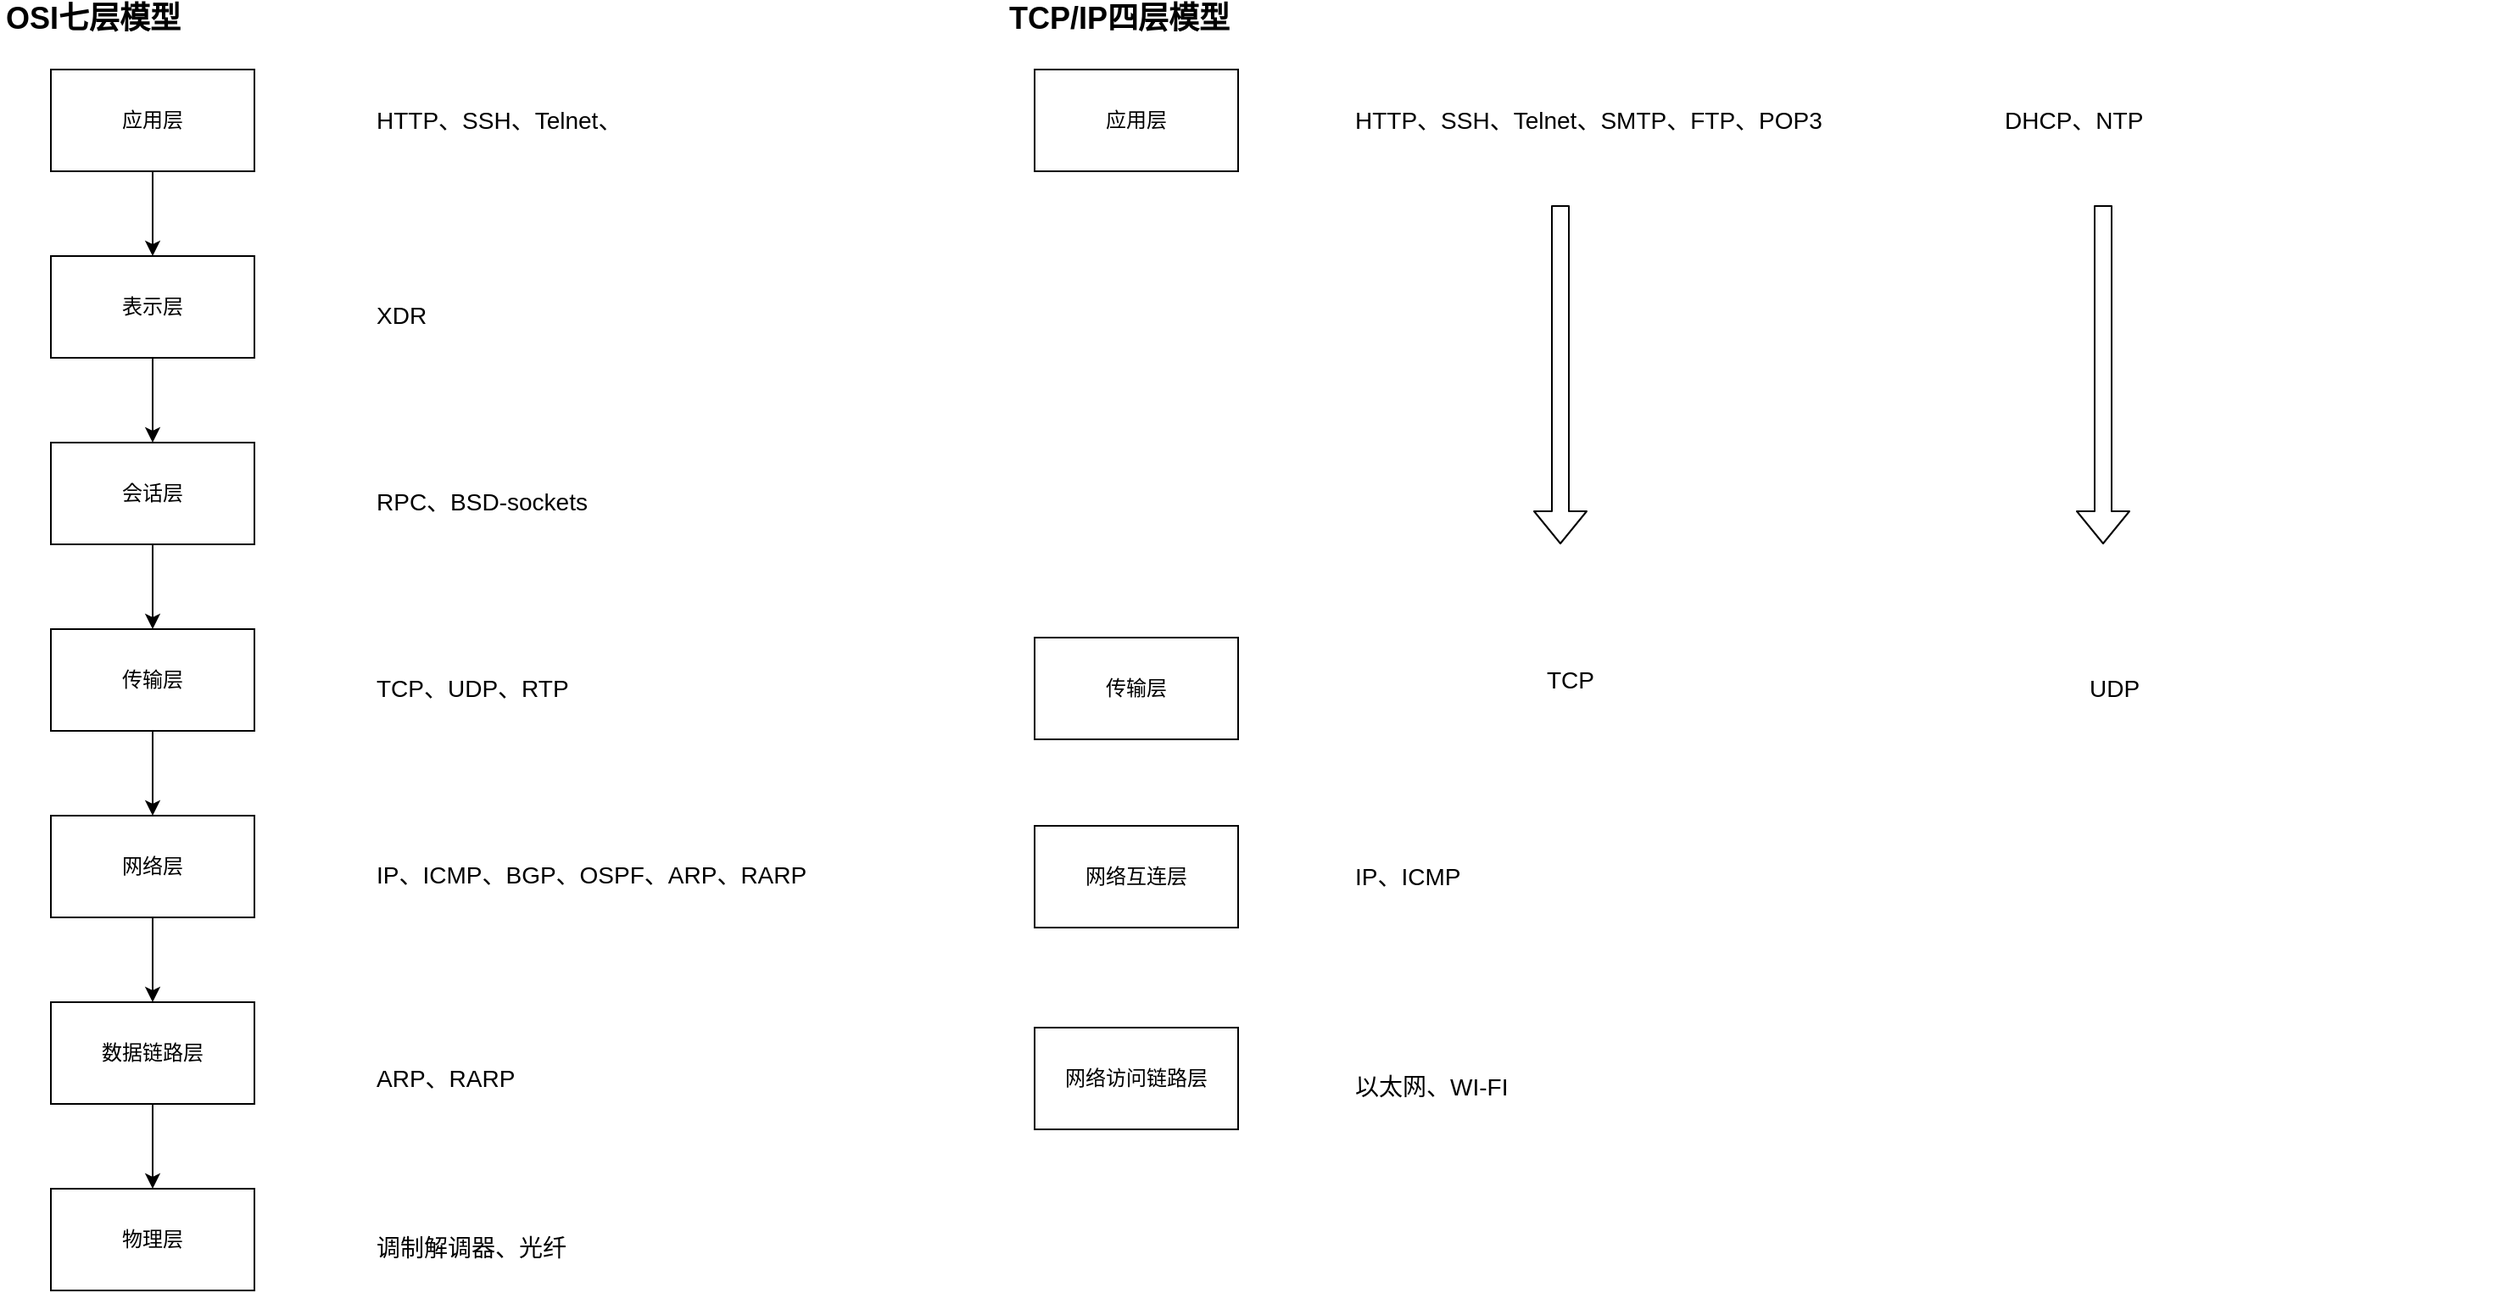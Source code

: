 <mxfile version="15.2.1" type="device"><diagram id="RPf6Lk6G-ce5Dbjb_2Ly" name="Page-1"><mxGraphModel dx="1186" dy="687" grid="1" gridSize="10" guides="1" tooltips="1" connect="1" arrows="1" fold="1" page="1" pageScale="1" pageWidth="827" pageHeight="1169" math="0" shadow="0"><root><mxCell id="0"/><mxCell id="1" parent="0"/><mxCell id="HzCxuVtbdidVsOafzZc4-3" value="" style="edgeStyle=orthogonalEdgeStyle;rounded=0;orthogonalLoop=1;jettySize=auto;html=1;" edge="1" parent="1" source="HzCxuVtbdidVsOafzZc4-1" target="HzCxuVtbdidVsOafzZc4-2"><mxGeometry relative="1" as="geometry"/></mxCell><mxCell id="HzCxuVtbdidVsOafzZc4-1" value="应用层" style="rounded=0;whiteSpace=wrap;html=1;" vertex="1" parent="1"><mxGeometry x="60" y="100" width="120" height="60" as="geometry"/></mxCell><mxCell id="HzCxuVtbdidVsOafzZc4-5" value="" style="edgeStyle=orthogonalEdgeStyle;rounded=0;orthogonalLoop=1;jettySize=auto;html=1;" edge="1" parent="1" source="HzCxuVtbdidVsOafzZc4-2" target="HzCxuVtbdidVsOafzZc4-4"><mxGeometry relative="1" as="geometry"/></mxCell><mxCell id="HzCxuVtbdidVsOafzZc4-2" value="表示层" style="rounded=0;whiteSpace=wrap;html=1;" vertex="1" parent="1"><mxGeometry x="60" y="210" width="120" height="60" as="geometry"/></mxCell><mxCell id="HzCxuVtbdidVsOafzZc4-7" value="" style="edgeStyle=orthogonalEdgeStyle;rounded=0;orthogonalLoop=1;jettySize=auto;html=1;" edge="1" parent="1" source="HzCxuVtbdidVsOafzZc4-4" target="HzCxuVtbdidVsOafzZc4-6"><mxGeometry relative="1" as="geometry"/></mxCell><mxCell id="HzCxuVtbdidVsOafzZc4-4" value="会话层" style="rounded=0;whiteSpace=wrap;html=1;" vertex="1" parent="1"><mxGeometry x="60" y="320" width="120" height="60" as="geometry"/></mxCell><mxCell id="HzCxuVtbdidVsOafzZc4-9" value="" style="edgeStyle=orthogonalEdgeStyle;rounded=0;orthogonalLoop=1;jettySize=auto;html=1;" edge="1" parent="1" source="HzCxuVtbdidVsOafzZc4-6" target="HzCxuVtbdidVsOafzZc4-8"><mxGeometry relative="1" as="geometry"/></mxCell><mxCell id="HzCxuVtbdidVsOafzZc4-6" value="传输层" style="rounded=0;whiteSpace=wrap;html=1;" vertex="1" parent="1"><mxGeometry x="60" y="430" width="120" height="60" as="geometry"/></mxCell><mxCell id="HzCxuVtbdidVsOafzZc4-11" value="" style="edgeStyle=orthogonalEdgeStyle;rounded=0;orthogonalLoop=1;jettySize=auto;html=1;" edge="1" parent="1" source="HzCxuVtbdidVsOafzZc4-8" target="HzCxuVtbdidVsOafzZc4-10"><mxGeometry relative="1" as="geometry"/></mxCell><mxCell id="HzCxuVtbdidVsOafzZc4-8" value="网络层" style="rounded=0;whiteSpace=wrap;html=1;" vertex="1" parent="1"><mxGeometry x="60" y="540" width="120" height="60" as="geometry"/></mxCell><mxCell id="HzCxuVtbdidVsOafzZc4-13" value="" style="edgeStyle=orthogonalEdgeStyle;rounded=0;orthogonalLoop=1;jettySize=auto;html=1;" edge="1" parent="1" source="HzCxuVtbdidVsOafzZc4-10" target="HzCxuVtbdidVsOafzZc4-12"><mxGeometry relative="1" as="geometry"/></mxCell><mxCell id="HzCxuVtbdidVsOafzZc4-10" value="数据链路层" style="rounded=0;whiteSpace=wrap;html=1;" vertex="1" parent="1"><mxGeometry x="60" y="650" width="120" height="60" as="geometry"/></mxCell><mxCell id="HzCxuVtbdidVsOafzZc4-12" value="物理层" style="rounded=0;whiteSpace=wrap;html=1;" vertex="1" parent="1"><mxGeometry x="60" y="760" width="120" height="60" as="geometry"/></mxCell><mxCell id="HzCxuVtbdidVsOafzZc4-14" value="&lt;b&gt;&lt;font style=&quot;font-size: 18px&quot;&gt;OSI七层模型&lt;/font&gt;&lt;/b&gt;" style="text;html=1;strokeColor=none;fillColor=none;align=center;verticalAlign=middle;whiteSpace=wrap;rounded=0;" vertex="1" parent="1"><mxGeometry x="30" y="60" width="110" height="20" as="geometry"/></mxCell><mxCell id="HzCxuVtbdidVsOafzZc4-15" value="&lt;font style=&quot;font-size: 14px&quot;&gt;HTTP、SSH、Telnet、&lt;/font&gt;" style="text;html=1;strokeColor=none;fillColor=none;align=left;verticalAlign=middle;whiteSpace=wrap;rounded=0;" vertex="1" parent="1"><mxGeometry x="250" y="115" width="240" height="30" as="geometry"/></mxCell><mxCell id="HzCxuVtbdidVsOafzZc4-16" value="&lt;font style=&quot;font-size: 14px&quot;&gt;XDR&lt;/font&gt;" style="text;html=1;strokeColor=none;fillColor=none;align=left;verticalAlign=middle;whiteSpace=wrap;rounded=0;" vertex="1" parent="1"><mxGeometry x="250" y="235" width="40" height="20" as="geometry"/></mxCell><mxCell id="HzCxuVtbdidVsOafzZc4-17" value="&lt;font style=&quot;font-size: 14px&quot;&gt;RPC、BSD-sockets&lt;/font&gt;" style="text;html=1;strokeColor=none;fillColor=none;align=left;verticalAlign=middle;whiteSpace=wrap;rounded=0;" vertex="1" parent="1"><mxGeometry x="250" y="345" width="220" height="20" as="geometry"/></mxCell><mxCell id="HzCxuVtbdidVsOafzZc4-18" value="&lt;font style=&quot;font-size: 14px&quot;&gt;TCP、UDP、RTP&lt;/font&gt;" style="text;html=1;strokeColor=none;fillColor=none;align=left;verticalAlign=middle;whiteSpace=wrap;rounded=0;" vertex="1" parent="1"><mxGeometry x="250" y="455" width="130" height="20" as="geometry"/></mxCell><mxCell id="HzCxuVtbdidVsOafzZc4-19" value="&lt;font style=&quot;font-size: 14px&quot;&gt;IP、ICMP、BGP、OSPF、ARP、RARP&lt;/font&gt;" style="text;html=1;strokeColor=none;fillColor=none;align=left;verticalAlign=middle;whiteSpace=wrap;rounded=0;" vertex="1" parent="1"><mxGeometry x="250" y="565" width="360" height="20" as="geometry"/></mxCell><mxCell id="HzCxuVtbdidVsOafzZc4-20" value="&lt;font style=&quot;font-size: 14px&quot;&gt;ARP、RARP&lt;/font&gt;" style="text;html=1;strokeColor=none;fillColor=none;align=left;verticalAlign=middle;whiteSpace=wrap;rounded=0;" vertex="1" parent="1"><mxGeometry x="250" y="685" width="130" height="20" as="geometry"/></mxCell><mxCell id="HzCxuVtbdidVsOafzZc4-21" value="&lt;span style=&quot;font-size: 14px&quot;&gt;调制解调器、光纤&lt;/span&gt;" style="text;html=1;strokeColor=none;fillColor=none;align=left;verticalAlign=middle;whiteSpace=wrap;rounded=0;" vertex="1" parent="1"><mxGeometry x="250" y="785" width="130" height="20" as="geometry"/></mxCell><mxCell id="HzCxuVtbdidVsOafzZc4-22" value="应用层" style="rounded=0;whiteSpace=wrap;html=1;" vertex="1" parent="1"><mxGeometry x="640" y="100" width="120" height="60" as="geometry"/></mxCell><mxCell id="HzCxuVtbdidVsOafzZc4-23" value="&lt;b&gt;&lt;font style=&quot;font-size: 18px&quot;&gt;TCP/IP四层模型&lt;/font&gt;&lt;/b&gt;" style="text;html=1;strokeColor=none;fillColor=none;align=center;verticalAlign=middle;whiteSpace=wrap;rounded=0;" vertex="1" parent="1"><mxGeometry x="620" y="60" width="140" height="20" as="geometry"/></mxCell><mxCell id="HzCxuVtbdidVsOafzZc4-24" value="网络互连层" style="rounded=0;whiteSpace=wrap;html=1;" vertex="1" parent="1"><mxGeometry x="640" y="546" width="120" height="60" as="geometry"/></mxCell><mxCell id="HzCxuVtbdidVsOafzZc4-25" value="传输层" style="rounded=0;whiteSpace=wrap;html=1;" vertex="1" parent="1"><mxGeometry x="640" y="435" width="120" height="60" as="geometry"/></mxCell><mxCell id="HzCxuVtbdidVsOafzZc4-26" value="网络访问链路层" style="rounded=0;whiteSpace=wrap;html=1;" vertex="1" parent="1"><mxGeometry x="640" y="665" width="120" height="60" as="geometry"/></mxCell><mxCell id="HzCxuVtbdidVsOafzZc4-27" value="&lt;font style=&quot;font-size: 14px&quot;&gt;HTTP、SSH、Telnet、SMTP、FTP、POP3&lt;/font&gt;" style="text;html=1;strokeColor=none;fillColor=none;align=left;verticalAlign=middle;whiteSpace=wrap;rounded=0;" vertex="1" parent="1"><mxGeometry x="827" y="115" width="293" height="30" as="geometry"/></mxCell><mxCell id="HzCxuVtbdidVsOafzZc4-28" value="&lt;span style=&quot;font-size: 14px&quot;&gt;TCP&lt;/span&gt;" style="text;html=1;strokeColor=none;fillColor=none;align=left;verticalAlign=middle;whiteSpace=wrap;rounded=0;" vertex="1" parent="1"><mxGeometry x="940" y="450" width="130" height="20" as="geometry"/></mxCell><mxCell id="HzCxuVtbdidVsOafzZc4-29" value="&lt;span style=&quot;font-size: 14px&quot;&gt;UDP&lt;/span&gt;" style="text;html=1;strokeColor=none;fillColor=none;align=left;verticalAlign=middle;whiteSpace=wrap;rounded=0;" vertex="1" parent="1"><mxGeometry x="1260" y="455" width="130" height="20" as="geometry"/></mxCell><mxCell id="HzCxuVtbdidVsOafzZc4-30" value="&lt;font style=&quot;font-size: 14px&quot;&gt;DHCP、NTP&lt;/font&gt;" style="text;html=1;strokeColor=none;fillColor=none;align=left;verticalAlign=middle;whiteSpace=wrap;rounded=0;" vertex="1" parent="1"><mxGeometry x="1210" y="115" width="293" height="30" as="geometry"/></mxCell><mxCell id="HzCxuVtbdidVsOafzZc4-31" value="" style="shape=flexArrow;endArrow=classic;html=1;" edge="1" parent="1"><mxGeometry width="50" height="50" relative="1" as="geometry"><mxPoint x="950" y="180" as="sourcePoint"/><mxPoint x="950" y="380" as="targetPoint"/></mxGeometry></mxCell><mxCell id="HzCxuVtbdidVsOafzZc4-32" value="" style="shape=flexArrow;endArrow=classic;html=1;" edge="1" parent="1"><mxGeometry width="50" height="50" relative="1" as="geometry"><mxPoint x="1270" y="180" as="sourcePoint"/><mxPoint x="1270" y="380" as="targetPoint"/></mxGeometry></mxCell><mxCell id="HzCxuVtbdidVsOafzZc4-33" value="&lt;font style=&quot;font-size: 14px&quot;&gt;IP、ICMP&lt;/font&gt;" style="text;html=1;strokeColor=none;fillColor=none;align=left;verticalAlign=middle;whiteSpace=wrap;rounded=0;" vertex="1" parent="1"><mxGeometry x="827" y="566" width="360" height="20" as="geometry"/></mxCell><mxCell id="HzCxuVtbdidVsOafzZc4-34" value="&lt;span style=&quot;font-size: 14px&quot;&gt;以太网、WI-FI&lt;/span&gt;" style="text;html=1;strokeColor=none;fillColor=none;align=left;verticalAlign=middle;whiteSpace=wrap;rounded=0;" vertex="1" parent="1"><mxGeometry x="827" y="690" width="130" height="20" as="geometry"/></mxCell></root></mxGraphModel></diagram></mxfile>